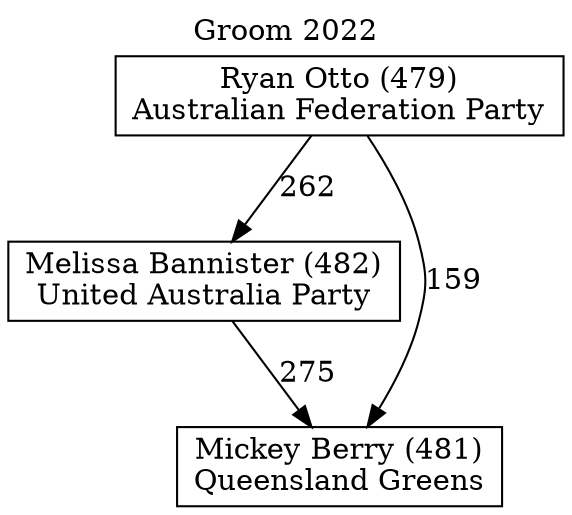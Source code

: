 // House preference flow
digraph "Mickey Berry (481)_Groom_2022" {
	graph [label="Groom 2022" labelloc=t mclimit=10]
	node [shape=box]
	"Melissa Bannister (482)" [label="Melissa Bannister (482)
United Australia Party"]
	"Mickey Berry (481)" [label="Mickey Berry (481)
Queensland Greens"]
	"Ryan Otto (479)" [label="Ryan Otto (479)
Australian Federation Party"]
	"Melissa Bannister (482)" -> "Mickey Berry (481)" [label=275]
	"Ryan Otto (479)" -> "Melissa Bannister (482)" [label=262]
	"Ryan Otto (479)" -> "Mickey Berry (481)" [label=159]
}
